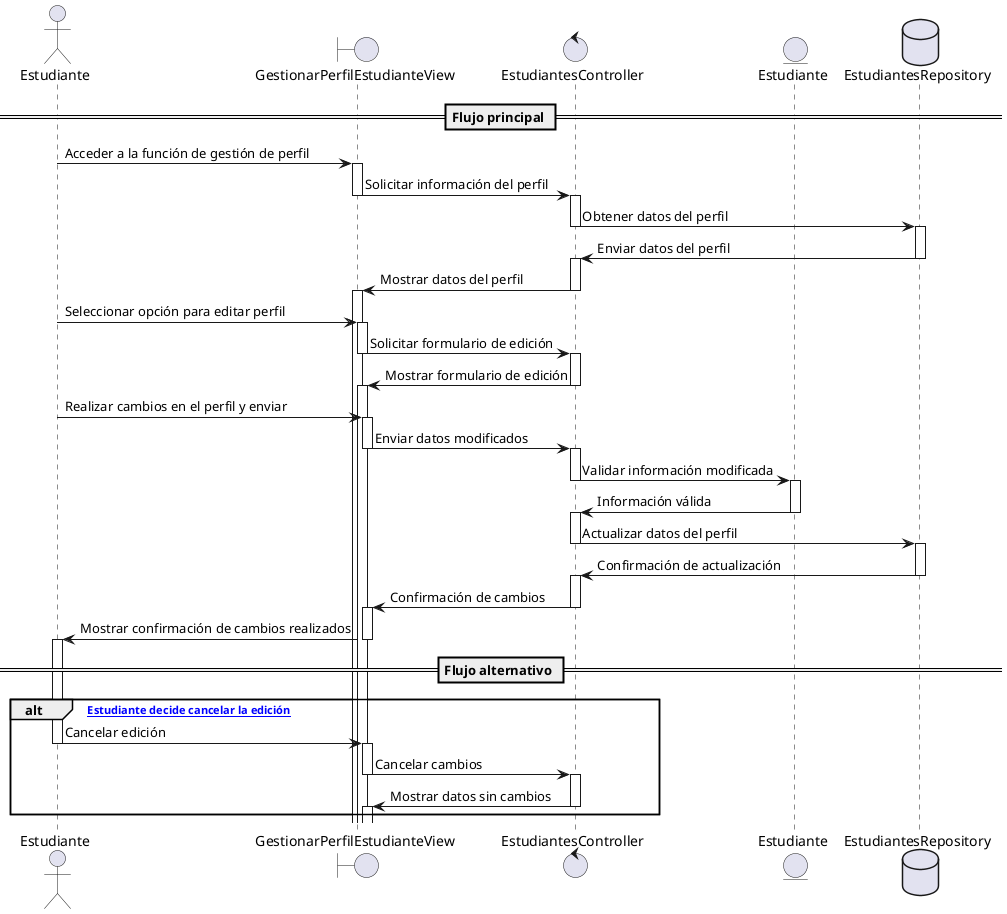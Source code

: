 @startuml
actor Estudiante
boundary "GestionarPerfilEstudianteView" as View
control "EstudiantesController" as Controller
entity "Estudiante" as Model
database "EstudiantesRepository" as Repository

== Flujo principal ==
Estudiante -> View --++: Acceder a la función de gestión de perfil
View -> Controller --++: Solicitar información del perfil
Controller -> Repository --++: Obtener datos del perfil
Repository -> Controller --++: Enviar datos del perfil
Controller -> View --++: Mostrar datos del perfil

Estudiante -> View --++: Seleccionar opción para editar perfil
View -> Controller --++: Solicitar formulario de edición
Controller -> View --++: Mostrar formulario de edición
Estudiante -> View --++: Realizar cambios en el perfil y enviar
View -> Controller --++: Enviar datos modificados
Controller -> Model --++: Validar información modificada
Model -> Controller --++: Información válida
Controller -> Repository --++: Actualizar datos del perfil
Repository -> Controller --++: Confirmación de actualización
Controller -> View --++: Confirmación de cambios
View -> Estudiante --++: Mostrar confirmación de cambios realizados

== Flujo alternativo ==

alt [Est Estudiante decide cancelar la edición]
    Estudiante -> View --++: Cancelar edición
    View -> Controller --++: Cancelar cambios
    Controller -> View --++: Mostrar datos sin cambios
end
@enduml